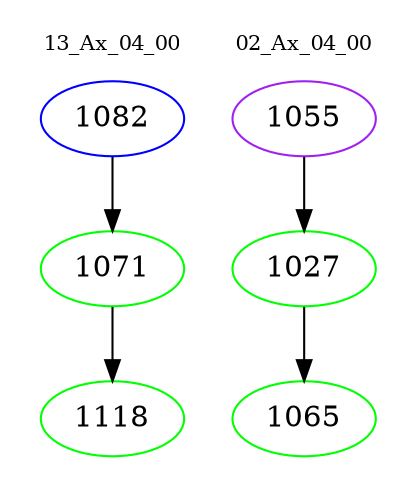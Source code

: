 digraph{
subgraph cluster_0 {
color = white
label = "13_Ax_04_00";
fontsize=10;
T0_1082 [label="1082", color="blue"]
T0_1082 -> T0_1071 [color="black"]
T0_1071 [label="1071", color="green"]
T0_1071 -> T0_1118 [color="black"]
T0_1118 [label="1118", color="green"]
}
subgraph cluster_1 {
color = white
label = "02_Ax_04_00";
fontsize=10;
T1_1055 [label="1055", color="purple"]
T1_1055 -> T1_1027 [color="black"]
T1_1027 [label="1027", color="green"]
T1_1027 -> T1_1065 [color="black"]
T1_1065 [label="1065", color="green"]
}
}
